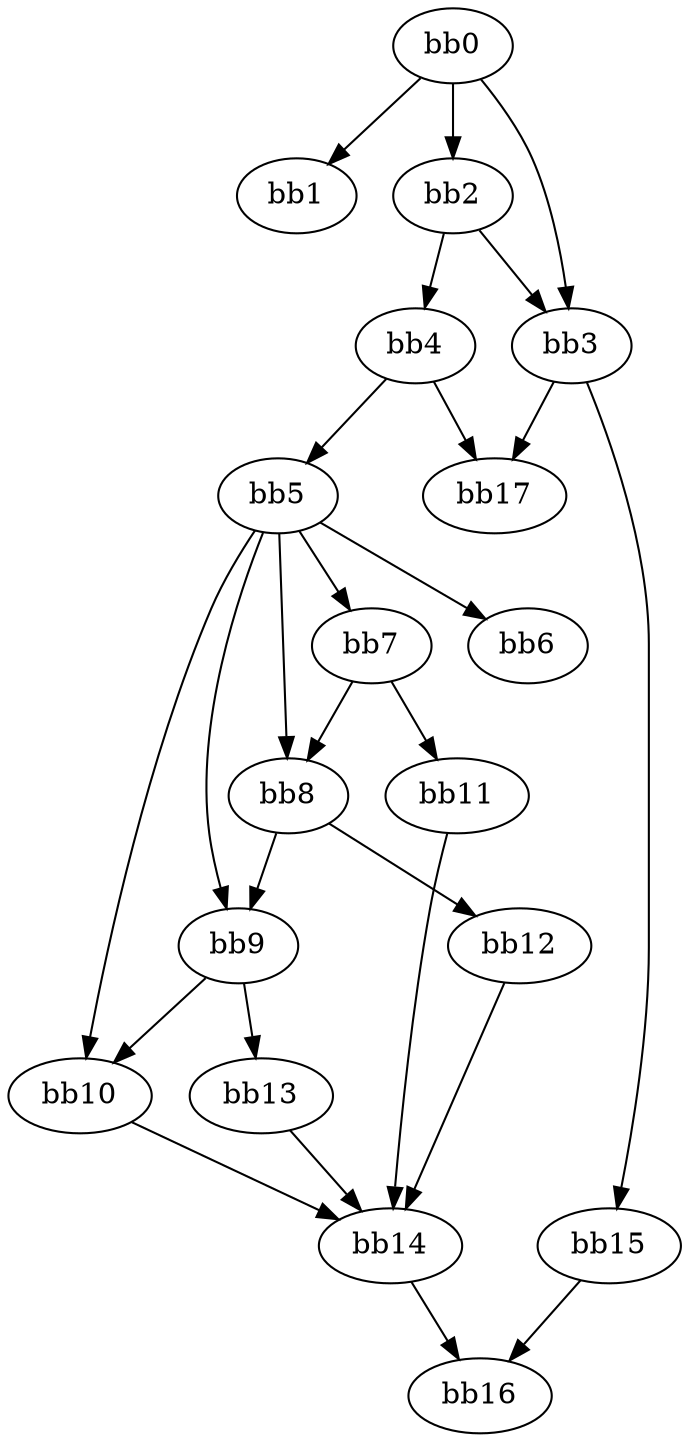 digraph {
    0 [ label = "bb0\l" ]
    1 [ label = "bb1\l" ]
    2 [ label = "bb2\l" ]
    3 [ label = "bb3\l" ]
    4 [ label = "bb4\l" ]
    5 [ label = "bb5\l" ]
    6 [ label = "bb6\l" ]
    7 [ label = "bb7\l" ]
    8 [ label = "bb8\l" ]
    9 [ label = "bb9\l" ]
    10 [ label = "bb10\l" ]
    11 [ label = "bb11\l" ]
    12 [ label = "bb12\l" ]
    13 [ label = "bb13\l" ]
    14 [ label = "bb14\l" ]
    15 [ label = "bb15\l" ]
    16 [ label = "bb16\l" ]
    17 [ label = "bb17\l" ]
    0 -> 1 [ ]
    0 -> 2 [ ]
    0 -> 3 [ ]
    2 -> 3 [ ]
    2 -> 4 [ ]
    3 -> 15 [ ]
    3 -> 17 [ ]
    4 -> 5 [ ]
    4 -> 17 [ ]
    5 -> 6 [ ]
    5 -> 7 [ ]
    5 -> 8 [ ]
    5 -> 9 [ ]
    5 -> 10 [ ]
    7 -> 8 [ ]
    7 -> 11 [ ]
    8 -> 9 [ ]
    8 -> 12 [ ]
    9 -> 10 [ ]
    9 -> 13 [ ]
    10 -> 14 [ ]
    11 -> 14 [ ]
    12 -> 14 [ ]
    13 -> 14 [ ]
    14 -> 16 [ ]
    15 -> 16 [ ]
}

